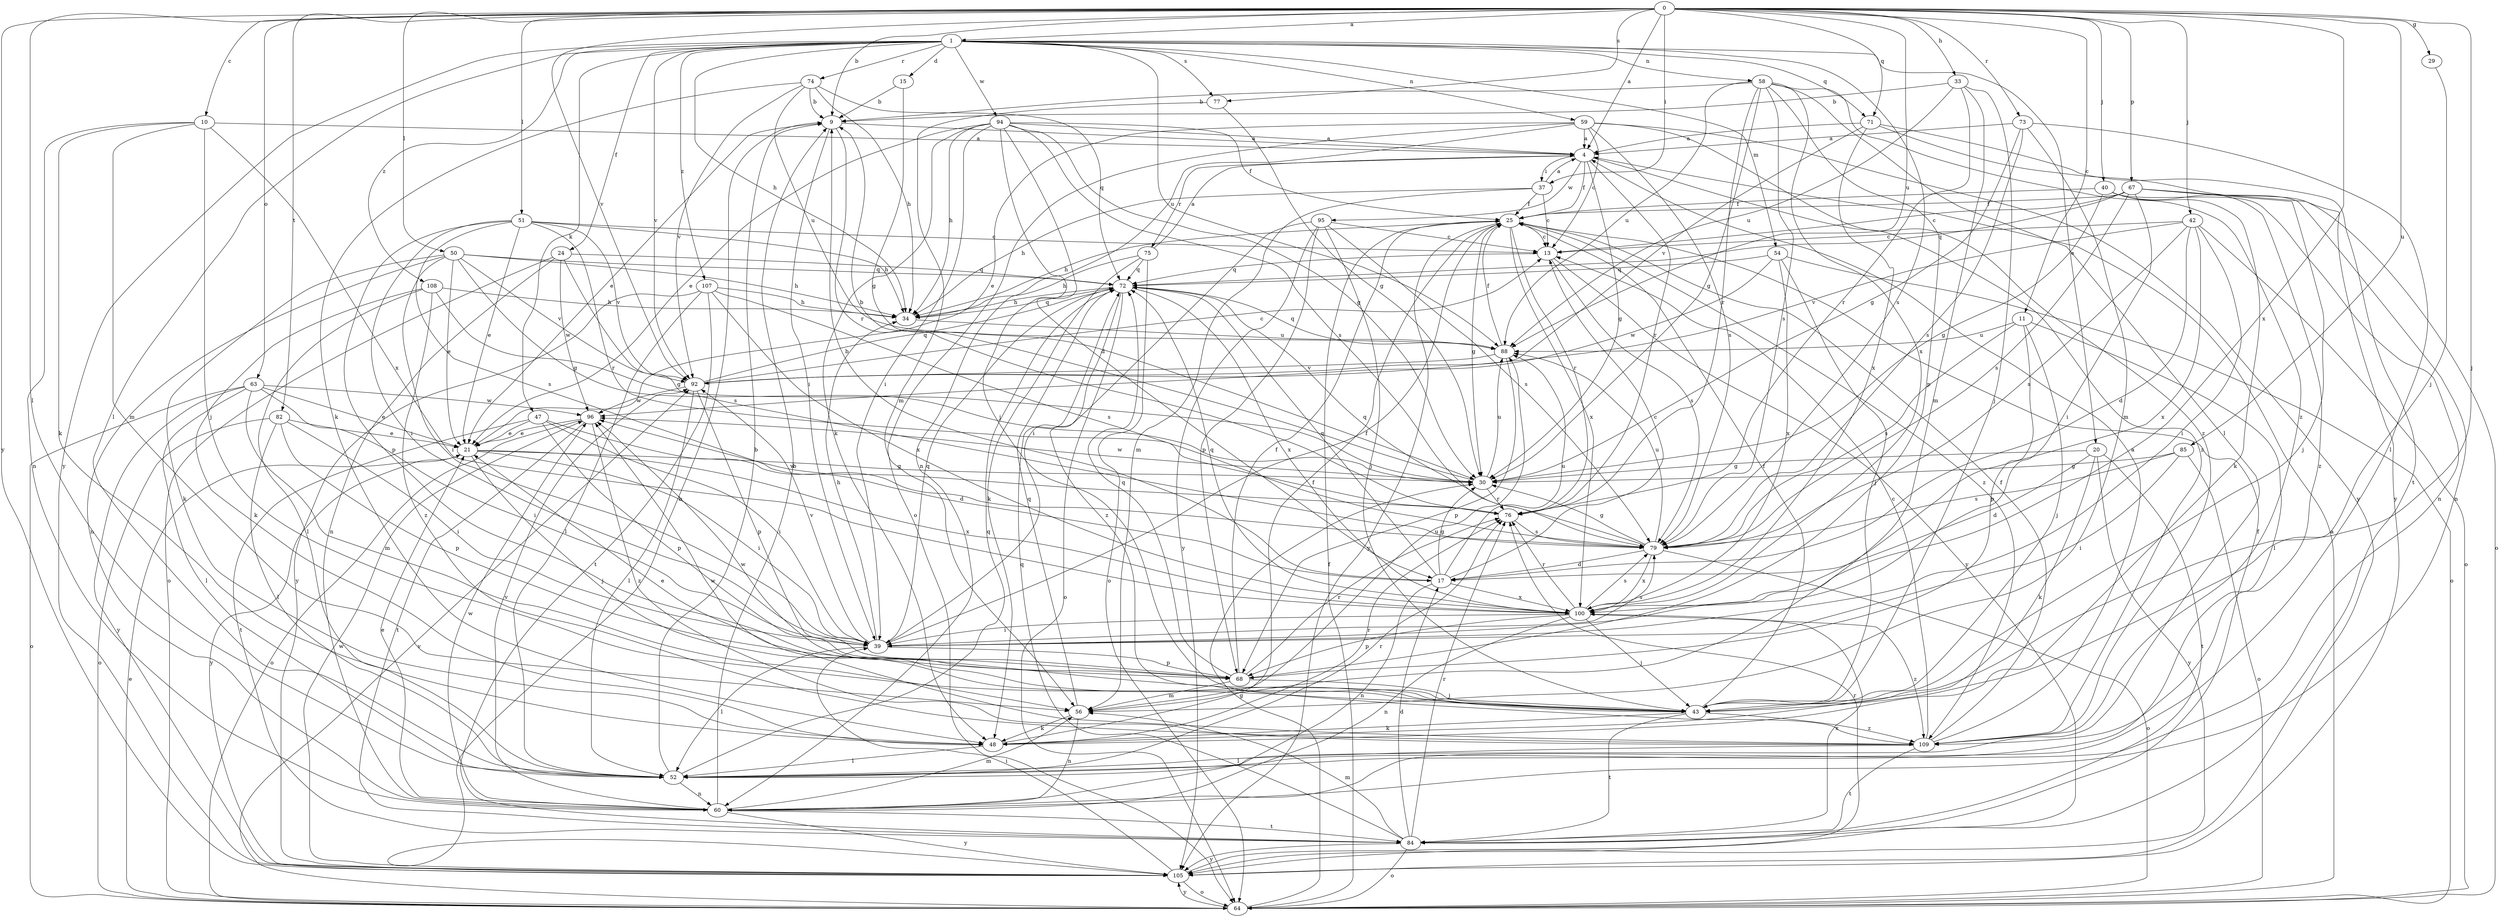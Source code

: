 strict digraph  {
0;
1;
4;
9;
10;
11;
13;
15;
17;
20;
21;
24;
25;
29;
30;
33;
34;
37;
39;
40;
42;
43;
47;
48;
50;
51;
52;
54;
56;
58;
59;
60;
63;
64;
67;
68;
71;
72;
73;
74;
75;
76;
77;
79;
82;
84;
85;
88;
92;
94;
95;
96;
100;
105;
107;
108;
109;
0 -> 1  [label=a];
0 -> 4  [label=a];
0 -> 9  [label=b];
0 -> 10  [label=c];
0 -> 11  [label=c];
0 -> 29  [label=g];
0 -> 33  [label=h];
0 -> 37  [label=i];
0 -> 40  [label=j];
0 -> 42  [label=j];
0 -> 43  [label=j];
0 -> 50  [label=l];
0 -> 51  [label=l];
0 -> 52  [label=l];
0 -> 63  [label=o];
0 -> 67  [label=p];
0 -> 71  [label=q];
0 -> 73  [label=r];
0 -> 77  [label=s];
0 -> 82  [label=t];
0 -> 85  [label=u];
0 -> 88  [label=u];
0 -> 92  [label=v];
0 -> 100  [label=x];
0 -> 105  [label=y];
1 -> 15  [label=d];
1 -> 20  [label=e];
1 -> 24  [label=f];
1 -> 34  [label=h];
1 -> 47  [label=k];
1 -> 52  [label=l];
1 -> 54  [label=m];
1 -> 58  [label=n];
1 -> 59  [label=n];
1 -> 71  [label=q];
1 -> 74  [label=r];
1 -> 77  [label=s];
1 -> 79  [label=s];
1 -> 88  [label=u];
1 -> 92  [label=v];
1 -> 94  [label=w];
1 -> 105  [label=y];
1 -> 107  [label=z];
1 -> 108  [label=z];
4 -> 25  [label=f];
4 -> 30  [label=g];
4 -> 37  [label=i];
4 -> 75  [label=r];
4 -> 76  [label=r];
4 -> 95  [label=w];
4 -> 109  [label=z];
9 -> 4  [label=a];
9 -> 21  [label=e];
9 -> 39  [label=i];
9 -> 76  [label=r];
10 -> 4  [label=a];
10 -> 43  [label=j];
10 -> 48  [label=k];
10 -> 56  [label=m];
10 -> 60  [label=n];
10 -> 100  [label=x];
11 -> 43  [label=j];
11 -> 52  [label=l];
11 -> 68  [label=p];
11 -> 79  [label=s];
11 -> 88  [label=u];
13 -> 72  [label=q];
13 -> 79  [label=s];
13 -> 105  [label=y];
15 -> 9  [label=b];
15 -> 30  [label=g];
17 -> 9  [label=b];
17 -> 13  [label=c];
17 -> 30  [label=g];
17 -> 60  [label=n];
17 -> 72  [label=q];
17 -> 88  [label=u];
17 -> 100  [label=x];
20 -> 17  [label=d];
20 -> 30  [label=g];
20 -> 48  [label=k];
20 -> 84  [label=t];
20 -> 105  [label=y];
21 -> 30  [label=g];
21 -> 39  [label=i];
21 -> 43  [label=j];
21 -> 100  [label=x];
21 -> 105  [label=y];
24 -> 60  [label=n];
24 -> 64  [label=o];
24 -> 72  [label=q];
24 -> 79  [label=s];
24 -> 96  [label=w];
25 -> 13  [label=c];
25 -> 30  [label=g];
25 -> 34  [label=h];
25 -> 76  [label=r];
25 -> 100  [label=x];
25 -> 105  [label=y];
25 -> 109  [label=z];
29 -> 43  [label=j];
30 -> 9  [label=b];
30 -> 76  [label=r];
30 -> 88  [label=u];
30 -> 96  [label=w];
33 -> 9  [label=b];
33 -> 43  [label=j];
33 -> 56  [label=m];
33 -> 76  [label=r];
33 -> 88  [label=u];
34 -> 72  [label=q];
34 -> 88  [label=u];
37 -> 4  [label=a];
37 -> 13  [label=c];
37 -> 25  [label=f];
37 -> 34  [label=h];
37 -> 56  [label=m];
39 -> 25  [label=f];
39 -> 34  [label=h];
39 -> 52  [label=l];
39 -> 68  [label=p];
39 -> 72  [label=q];
39 -> 79  [label=s];
39 -> 92  [label=v];
40 -> 25  [label=f];
40 -> 30  [label=g];
40 -> 48  [label=k];
40 -> 60  [label=n];
40 -> 109  [label=z];
42 -> 13  [label=c];
42 -> 17  [label=d];
42 -> 39  [label=i];
42 -> 64  [label=o];
42 -> 79  [label=s];
42 -> 92  [label=v];
42 -> 100  [label=x];
43 -> 21  [label=e];
43 -> 25  [label=f];
43 -> 48  [label=k];
43 -> 84  [label=t];
43 -> 96  [label=w];
43 -> 109  [label=z];
47 -> 17  [label=d];
47 -> 21  [label=e];
47 -> 39  [label=i];
47 -> 68  [label=p];
47 -> 84  [label=t];
48 -> 25  [label=f];
48 -> 52  [label=l];
48 -> 76  [label=r];
50 -> 21  [label=e];
50 -> 30  [label=g];
50 -> 34  [label=h];
50 -> 39  [label=i];
50 -> 48  [label=k];
50 -> 60  [label=n];
50 -> 72  [label=q];
50 -> 92  [label=v];
51 -> 13  [label=c];
51 -> 21  [label=e];
51 -> 34  [label=h];
51 -> 39  [label=i];
51 -> 68  [label=p];
51 -> 76  [label=r];
51 -> 79  [label=s];
51 -> 92  [label=v];
52 -> 9  [label=b];
52 -> 60  [label=n];
52 -> 72  [label=q];
52 -> 76  [label=r];
54 -> 43  [label=j];
54 -> 64  [label=o];
54 -> 72  [label=q];
54 -> 96  [label=w];
54 -> 100  [label=x];
56 -> 48  [label=k];
56 -> 60  [label=n];
56 -> 72  [label=q];
56 -> 88  [label=u];
58 -> 9  [label=b];
58 -> 30  [label=g];
58 -> 52  [label=l];
58 -> 68  [label=p];
58 -> 76  [label=r];
58 -> 79  [label=s];
58 -> 88  [label=u];
58 -> 100  [label=x];
58 -> 109  [label=z];
59 -> 4  [label=a];
59 -> 13  [label=c];
59 -> 21  [label=e];
59 -> 60  [label=n];
59 -> 64  [label=o];
59 -> 79  [label=s];
59 -> 105  [label=y];
59 -> 109  [label=z];
60 -> 9  [label=b];
60 -> 21  [label=e];
60 -> 56  [label=m];
60 -> 84  [label=t];
60 -> 92  [label=v];
60 -> 96  [label=w];
60 -> 105  [label=y];
63 -> 21  [label=e];
63 -> 39  [label=i];
63 -> 52  [label=l];
63 -> 56  [label=m];
63 -> 64  [label=o];
63 -> 96  [label=w];
63 -> 105  [label=y];
64 -> 4  [label=a];
64 -> 21  [label=e];
64 -> 25  [label=f];
64 -> 30  [label=g];
64 -> 92  [label=v];
64 -> 105  [label=y];
67 -> 13  [label=c];
67 -> 25  [label=f];
67 -> 39  [label=i];
67 -> 43  [label=j];
67 -> 60  [label=n];
67 -> 64  [label=o];
67 -> 72  [label=q];
67 -> 79  [label=s];
68 -> 25  [label=f];
68 -> 43  [label=j];
68 -> 56  [label=m];
68 -> 72  [label=q];
68 -> 76  [label=r];
71 -> 4  [label=a];
71 -> 84  [label=t];
71 -> 92  [label=v];
71 -> 100  [label=x];
71 -> 105  [label=y];
72 -> 34  [label=h];
72 -> 64  [label=o];
72 -> 100  [label=x];
72 -> 109  [label=z];
73 -> 4  [label=a];
73 -> 30  [label=g];
73 -> 52  [label=l];
73 -> 56  [label=m];
73 -> 79  [label=s];
74 -> 9  [label=b];
74 -> 34  [label=h];
74 -> 48  [label=k];
74 -> 72  [label=q];
74 -> 88  [label=u];
74 -> 92  [label=v];
75 -> 4  [label=a];
75 -> 34  [label=h];
75 -> 48  [label=k];
75 -> 64  [label=o];
75 -> 72  [label=q];
76 -> 79  [label=s];
76 -> 96  [label=w];
77 -> 30  [label=g];
77 -> 56  [label=m];
79 -> 17  [label=d];
79 -> 30  [label=g];
79 -> 64  [label=o];
79 -> 72  [label=q];
79 -> 88  [label=u];
79 -> 100  [label=x];
82 -> 21  [label=e];
82 -> 39  [label=i];
82 -> 52  [label=l];
82 -> 64  [label=o];
82 -> 68  [label=p];
84 -> 17  [label=d];
84 -> 25  [label=f];
84 -> 56  [label=m];
84 -> 64  [label=o];
84 -> 72  [label=q];
84 -> 76  [label=r];
84 -> 100  [label=x];
84 -> 105  [label=y];
85 -> 30  [label=g];
85 -> 39  [label=i];
85 -> 64  [label=o];
85 -> 79  [label=s];
88 -> 25  [label=f];
88 -> 68  [label=p];
88 -> 72  [label=q];
88 -> 92  [label=v];
92 -> 13  [label=c];
92 -> 52  [label=l];
92 -> 68  [label=p];
92 -> 72  [label=q];
92 -> 96  [label=w];
94 -> 4  [label=a];
94 -> 17  [label=d];
94 -> 21  [label=e];
94 -> 25  [label=f];
94 -> 30  [label=g];
94 -> 34  [label=h];
94 -> 39  [label=i];
94 -> 43  [label=j];
94 -> 48  [label=k];
94 -> 79  [label=s];
95 -> 13  [label=c];
95 -> 39  [label=i];
95 -> 43  [label=j];
95 -> 68  [label=p];
95 -> 79  [label=s];
95 -> 105  [label=y];
96 -> 21  [label=e];
96 -> 64  [label=o];
96 -> 84  [label=t];
96 -> 109  [label=z];
100 -> 39  [label=i];
100 -> 43  [label=j];
100 -> 60  [label=n];
100 -> 68  [label=p];
100 -> 72  [label=q];
100 -> 76  [label=r];
100 -> 79  [label=s];
100 -> 109  [label=z];
105 -> 9  [label=b];
105 -> 39  [label=i];
105 -> 64  [label=o];
105 -> 76  [label=r];
105 -> 96  [label=w];
107 -> 34  [label=h];
107 -> 52  [label=l];
107 -> 79  [label=s];
107 -> 84  [label=t];
107 -> 100  [label=x];
107 -> 105  [label=y];
108 -> 30  [label=g];
108 -> 34  [label=h];
108 -> 48  [label=k];
108 -> 52  [label=l];
108 -> 109  [label=z];
109 -> 4  [label=a];
109 -> 13  [label=c];
109 -> 25  [label=f];
109 -> 52  [label=l];
109 -> 84  [label=t];
109 -> 96  [label=w];
}
